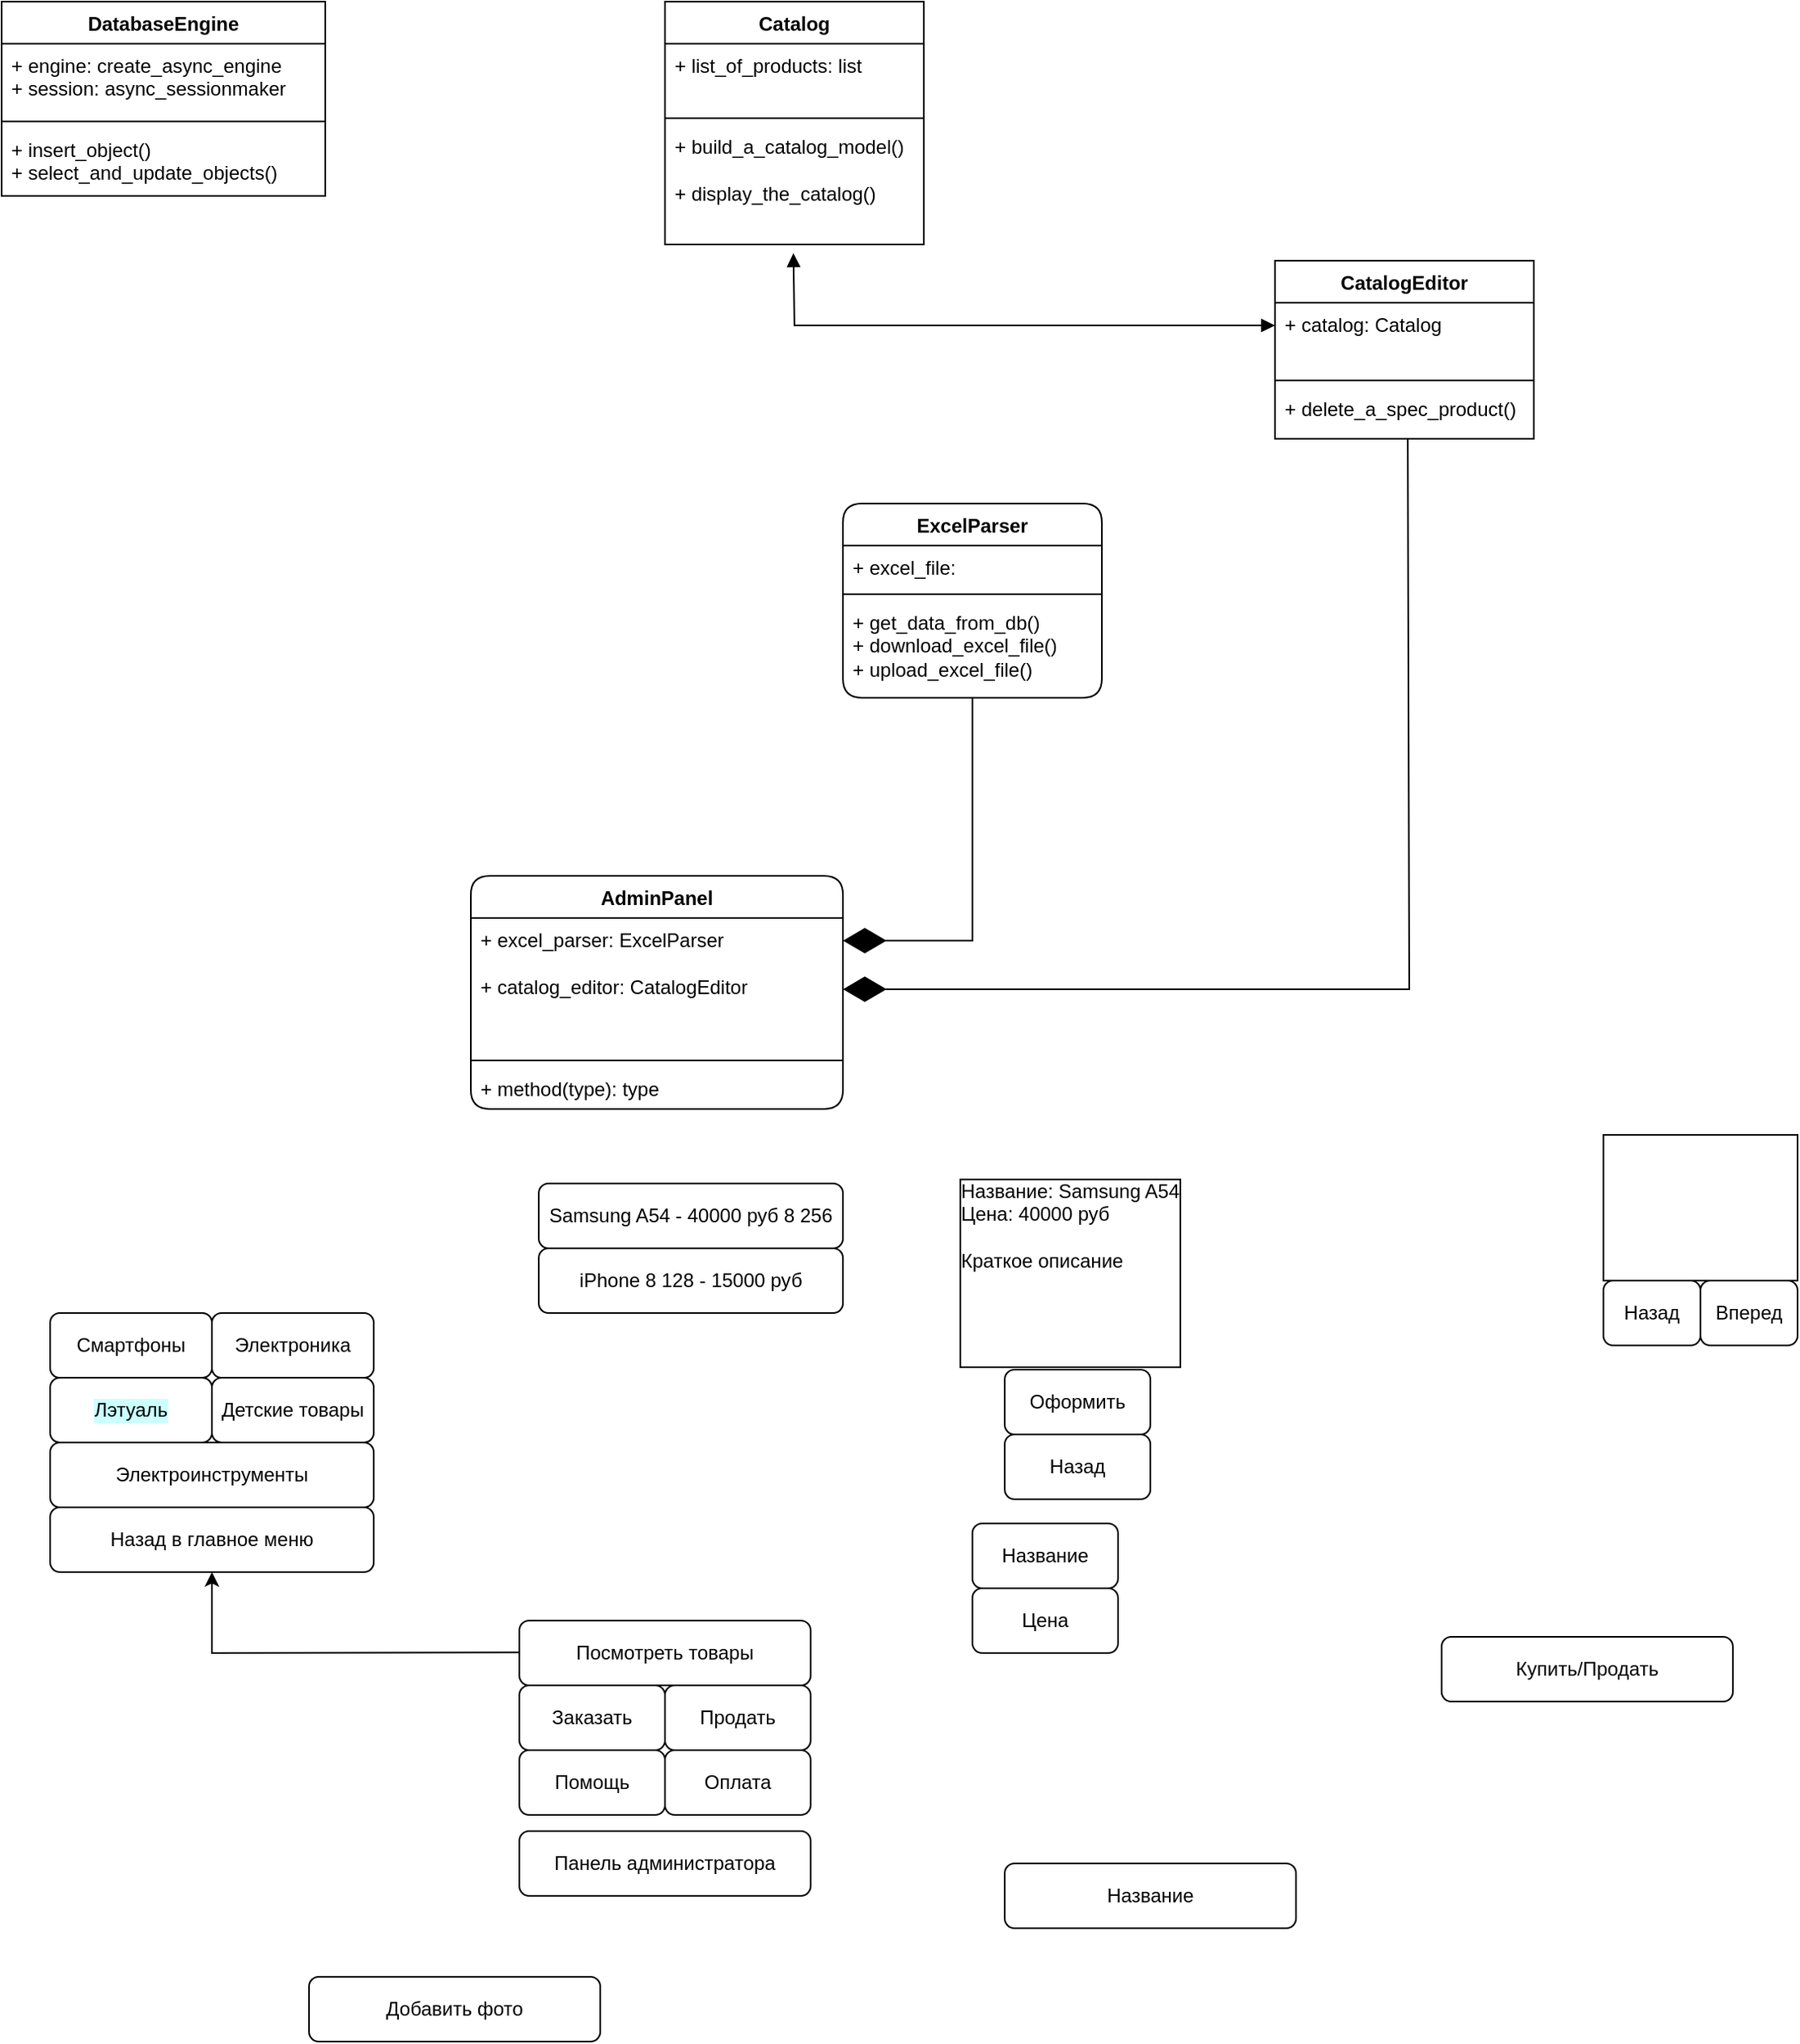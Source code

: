 <mxfile version="23.1.2" type="github">
  <diagram name="Страница — 1" id="KIN2gG-zfyWFB8LVaXYR">
    <mxGraphModel dx="1400" dy="1904" grid="1" gridSize="10" guides="1" tooltips="1" connect="1" arrows="1" fold="1" page="1" pageScale="1" pageWidth="827" pageHeight="1169" math="0" shadow="0">
      <root>
        <mxCell id="0" />
        <mxCell id="1" parent="0" />
        <mxCell id="YPTnmHulrE8OL0PcrKvO-1" value="AdminPanel" style="swimlane;fontStyle=1;align=center;verticalAlign=top;childLayout=stackLayout;horizontal=1;startSize=26;horizontalStack=0;resizeParent=1;resizeParentMax=0;resizeLast=0;collapsible=1;marginBottom=0;whiteSpace=wrap;html=1;rounded=1;" vertex="1" parent="1">
          <mxGeometry x="330" y="240" width="230" height="144" as="geometry" />
        </mxCell>
        <mxCell id="YPTnmHulrE8OL0PcrKvO-2" value="+ excel_parser: ExcelParser&lt;br&gt;&lt;br&gt;+ catalog_editor: CatalogEditor" style="text;strokeColor=none;fillColor=none;align=left;verticalAlign=top;spacingLeft=4;spacingRight=4;overflow=hidden;rotatable=0;points=[[0,0.5],[1,0.5]];portConstraint=eastwest;whiteSpace=wrap;html=1;" vertex="1" parent="YPTnmHulrE8OL0PcrKvO-1">
          <mxGeometry y="26" width="230" height="84" as="geometry" />
        </mxCell>
        <mxCell id="YPTnmHulrE8OL0PcrKvO-3" value="" style="line;strokeWidth=1;fillColor=none;align=left;verticalAlign=middle;spacingTop=-1;spacingLeft=3;spacingRight=3;rotatable=0;labelPosition=right;points=[];portConstraint=eastwest;strokeColor=inherit;" vertex="1" parent="YPTnmHulrE8OL0PcrKvO-1">
          <mxGeometry y="110" width="230" height="8" as="geometry" />
        </mxCell>
        <mxCell id="YPTnmHulrE8OL0PcrKvO-4" value="+ method(type): type" style="text;strokeColor=none;fillColor=none;align=left;verticalAlign=top;spacingLeft=4;spacingRight=4;overflow=hidden;rotatable=0;points=[[0,0.5],[1,0.5]];portConstraint=eastwest;whiteSpace=wrap;html=1;" vertex="1" parent="YPTnmHulrE8OL0PcrKvO-1">
          <mxGeometry y="118" width="230" height="26" as="geometry" />
        </mxCell>
        <mxCell id="YPTnmHulrE8OL0PcrKvO-5" value="" style="endArrow=diamondThin;endFill=1;endSize=24;html=1;rounded=0;" edge="1" parent="1" source="YPTnmHulrE8OL0PcrKvO-9">
          <mxGeometry width="160" relative="1" as="geometry">
            <mxPoint x="640" y="160" as="sourcePoint" />
            <mxPoint x="560" y="280" as="targetPoint" />
            <Array as="points">
              <mxPoint x="640" y="280" />
            </Array>
          </mxGeometry>
        </mxCell>
        <mxCell id="YPTnmHulrE8OL0PcrKvO-6" value="ExcelParser" style="swimlane;fontStyle=1;align=center;verticalAlign=top;childLayout=stackLayout;horizontal=1;startSize=26;horizontalStack=0;resizeParent=1;resizeParentMax=0;resizeLast=0;collapsible=1;marginBottom=0;whiteSpace=wrap;html=1;rounded=1;" vertex="1" parent="1">
          <mxGeometry x="560" y="10" width="160" height="120" as="geometry" />
        </mxCell>
        <mxCell id="YPTnmHulrE8OL0PcrKvO-7" value="+ excel_file:&amp;nbsp;" style="text;strokeColor=none;fillColor=none;align=left;verticalAlign=top;spacingLeft=4;spacingRight=4;overflow=hidden;rotatable=0;points=[[0,0.5],[1,0.5]];portConstraint=eastwest;whiteSpace=wrap;html=1;" vertex="1" parent="YPTnmHulrE8OL0PcrKvO-6">
          <mxGeometry y="26" width="160" height="26" as="geometry" />
        </mxCell>
        <mxCell id="YPTnmHulrE8OL0PcrKvO-8" value="" style="line;strokeWidth=1;fillColor=none;align=left;verticalAlign=middle;spacingTop=-1;spacingLeft=3;spacingRight=3;rotatable=0;labelPosition=right;points=[];portConstraint=eastwest;strokeColor=inherit;" vertex="1" parent="YPTnmHulrE8OL0PcrKvO-6">
          <mxGeometry y="52" width="160" height="8" as="geometry" />
        </mxCell>
        <mxCell id="YPTnmHulrE8OL0PcrKvO-9" value="+ get_data_from_db()&lt;br&gt;+ download_excel_file()&lt;br&gt;+ upload_excel_file()" style="text;strokeColor=none;fillColor=none;align=left;verticalAlign=top;spacingLeft=4;spacingRight=4;overflow=hidden;rotatable=0;points=[[0,0.5],[1,0.5]];portConstraint=eastwest;whiteSpace=wrap;html=1;" vertex="1" parent="YPTnmHulrE8OL0PcrKvO-6">
          <mxGeometry y="60" width="160" height="60" as="geometry" />
        </mxCell>
        <mxCell id="YPTnmHulrE8OL0PcrKvO-10" value="" style="endArrow=diamondThin;endFill=1;endSize=24;html=1;rounded=0;exitX=0.513;exitY=1;exitDx=0;exitDy=0;exitPerimeter=0;" edge="1" parent="1" source="YPTnmHulrE8OL0PcrKvO-14">
          <mxGeometry width="160" relative="1" as="geometry">
            <mxPoint x="910" y="-10" as="sourcePoint" />
            <mxPoint x="560" y="310" as="targetPoint" />
            <Array as="points">
              <mxPoint x="910" y="310" />
              <mxPoint x="770" y="310" />
            </Array>
          </mxGeometry>
        </mxCell>
        <mxCell id="YPTnmHulrE8OL0PcrKvO-11" value="CatalogEditor" style="swimlane;fontStyle=1;align=center;verticalAlign=top;childLayout=stackLayout;horizontal=1;startSize=26;horizontalStack=0;resizeParent=1;resizeParentMax=0;resizeLast=0;collapsible=1;marginBottom=0;whiteSpace=wrap;html=1;" vertex="1" parent="1">
          <mxGeometry x="827" y="-140" width="160" height="110" as="geometry" />
        </mxCell>
        <mxCell id="YPTnmHulrE8OL0PcrKvO-12" value="+ catalog: Catalog&amp;nbsp;" style="text;strokeColor=none;fillColor=none;align=left;verticalAlign=top;spacingLeft=4;spacingRight=4;overflow=hidden;rotatable=0;points=[[0,0.5],[1,0.5]];portConstraint=eastwest;whiteSpace=wrap;html=1;" vertex="1" parent="YPTnmHulrE8OL0PcrKvO-11">
          <mxGeometry y="26" width="160" height="44" as="geometry" />
        </mxCell>
        <mxCell id="YPTnmHulrE8OL0PcrKvO-13" value="" style="line;strokeWidth=1;fillColor=none;align=left;verticalAlign=middle;spacingTop=-1;spacingLeft=3;spacingRight=3;rotatable=0;labelPosition=right;points=[];portConstraint=eastwest;strokeColor=inherit;" vertex="1" parent="YPTnmHulrE8OL0PcrKvO-11">
          <mxGeometry y="70" width="160" height="8" as="geometry" />
        </mxCell>
        <mxCell id="YPTnmHulrE8OL0PcrKvO-14" value="+ delete_a_spec_product()&amp;nbsp;" style="text;strokeColor=none;fillColor=none;align=left;verticalAlign=top;spacingLeft=4;spacingRight=4;overflow=hidden;rotatable=0;points=[[0,0.5],[1,0.5]];portConstraint=eastwest;whiteSpace=wrap;html=1;" vertex="1" parent="YPTnmHulrE8OL0PcrKvO-11">
          <mxGeometry y="78" width="160" height="32" as="geometry" />
        </mxCell>
        <mxCell id="YPTnmHulrE8OL0PcrKvO-18" value="" style="endArrow=block;startArrow=block;endFill=1;startFill=1;html=1;rounded=0;exitX=0.496;exitY=1.073;exitDx=0;exitDy=0;exitPerimeter=0;" edge="1" parent="1" source="YPTnmHulrE8OL0PcrKvO-22">
          <mxGeometry width="160" relative="1" as="geometry">
            <mxPoint x="530" y="-130" as="sourcePoint" />
            <mxPoint x="827" y="-100" as="targetPoint" />
            <Array as="points">
              <mxPoint x="530" y="-100" />
            </Array>
          </mxGeometry>
        </mxCell>
        <mxCell id="YPTnmHulrE8OL0PcrKvO-19" value="Catalog" style="swimlane;fontStyle=1;align=center;verticalAlign=top;childLayout=stackLayout;horizontal=1;startSize=26;horizontalStack=0;resizeParent=1;resizeParentMax=0;resizeLast=0;collapsible=1;marginBottom=0;whiteSpace=wrap;html=1;" vertex="1" parent="1">
          <mxGeometry x="450" y="-300" width="160" height="150" as="geometry" />
        </mxCell>
        <mxCell id="YPTnmHulrE8OL0PcrKvO-20" value="+ list_of_products: list" style="text;strokeColor=none;fillColor=none;align=left;verticalAlign=top;spacingLeft=4;spacingRight=4;overflow=hidden;rotatable=0;points=[[0,0.5],[1,0.5]];portConstraint=eastwest;whiteSpace=wrap;html=1;" vertex="1" parent="YPTnmHulrE8OL0PcrKvO-19">
          <mxGeometry y="26" width="160" height="42" as="geometry" />
        </mxCell>
        <mxCell id="YPTnmHulrE8OL0PcrKvO-21" value="" style="line;strokeWidth=1;fillColor=none;align=left;verticalAlign=middle;spacingTop=-1;spacingLeft=3;spacingRight=3;rotatable=0;labelPosition=right;points=[];portConstraint=eastwest;strokeColor=inherit;" vertex="1" parent="YPTnmHulrE8OL0PcrKvO-19">
          <mxGeometry y="68" width="160" height="8" as="geometry" />
        </mxCell>
        <mxCell id="YPTnmHulrE8OL0PcrKvO-22" value="+ build_a_catalog_model()&lt;br&gt;&lt;br&gt;+ display_the_catalog()" style="text;strokeColor=none;fillColor=none;align=left;verticalAlign=top;spacingLeft=4;spacingRight=4;overflow=hidden;rotatable=0;points=[[0,0.5],[1,0.5]];portConstraint=eastwest;whiteSpace=wrap;html=1;" vertex="1" parent="YPTnmHulrE8OL0PcrKvO-19">
          <mxGeometry y="76" width="160" height="74" as="geometry" />
        </mxCell>
        <mxCell id="YPTnmHulrE8OL0PcrKvO-23" value="DatabaseEngine" style="swimlane;fontStyle=1;align=center;verticalAlign=top;childLayout=stackLayout;horizontal=1;startSize=26;horizontalStack=0;resizeParent=1;resizeParentMax=0;resizeLast=0;collapsible=1;marginBottom=0;whiteSpace=wrap;html=1;" vertex="1" parent="1">
          <mxGeometry x="40" y="-300" width="200" height="120" as="geometry" />
        </mxCell>
        <mxCell id="YPTnmHulrE8OL0PcrKvO-24" value="+ engine: create_async_engine&lt;br&gt;+ session: async_sessionmaker" style="text;strokeColor=none;fillColor=none;align=left;verticalAlign=top;spacingLeft=4;spacingRight=4;overflow=hidden;rotatable=0;points=[[0,0.5],[1,0.5]];portConstraint=eastwest;whiteSpace=wrap;html=1;" vertex="1" parent="YPTnmHulrE8OL0PcrKvO-23">
          <mxGeometry y="26" width="200" height="44" as="geometry" />
        </mxCell>
        <mxCell id="YPTnmHulrE8OL0PcrKvO-25" value="" style="line;strokeWidth=1;fillColor=none;align=left;verticalAlign=middle;spacingTop=-1;spacingLeft=3;spacingRight=3;rotatable=0;labelPosition=right;points=[];portConstraint=eastwest;strokeColor=inherit;" vertex="1" parent="YPTnmHulrE8OL0PcrKvO-23">
          <mxGeometry y="70" width="200" height="8" as="geometry" />
        </mxCell>
        <mxCell id="YPTnmHulrE8OL0PcrKvO-26" value="+ insert_object()&lt;br&gt;+ select_and_update_objects()" style="text;strokeColor=none;fillColor=none;align=left;verticalAlign=top;spacingLeft=4;spacingRight=4;overflow=hidden;rotatable=0;points=[[0,0.5],[1,0.5]];portConstraint=eastwest;whiteSpace=wrap;html=1;" vertex="1" parent="YPTnmHulrE8OL0PcrKvO-23">
          <mxGeometry y="78" width="200" height="42" as="geometry" />
        </mxCell>
        <mxCell id="YPTnmHulrE8OL0PcrKvO-27" value="Купить/Продать" style="rounded=1;whiteSpace=wrap;html=1;" vertex="1" parent="1">
          <mxGeometry x="930" y="710" width="180" height="40" as="geometry" />
        </mxCell>
        <mxCell id="YPTnmHulrE8OL0PcrKvO-28" value="Посмотреть товары" style="rounded=1;whiteSpace=wrap;html=1;strokeWidth=1;" vertex="1" parent="1">
          <mxGeometry x="360" y="700" width="180" height="40" as="geometry" />
        </mxCell>
        <mxCell id="YPTnmHulrE8OL0PcrKvO-29" value="Помощь" style="rounded=1;whiteSpace=wrap;html=1;" vertex="1" parent="1">
          <mxGeometry x="360" y="780" width="90" height="40" as="geometry" />
        </mxCell>
        <mxCell id="YPTnmHulrE8OL0PcrKvO-30" value="Оплата" style="rounded=1;whiteSpace=wrap;html=1;" vertex="1" parent="1">
          <mxGeometry x="450" y="780" width="90" height="40" as="geometry" />
        </mxCell>
        <mxCell id="YPTnmHulrE8OL0PcrKvO-31" value="Смартфоны" style="rounded=1;whiteSpace=wrap;html=1;" vertex="1" parent="1">
          <mxGeometry x="70" y="510" width="100" height="40" as="geometry" />
        </mxCell>
        <mxCell id="YPTnmHulrE8OL0PcrKvO-32" value="Электроника" style="rounded=1;whiteSpace=wrap;html=1;" vertex="1" parent="1">
          <mxGeometry x="170" y="510" width="100" height="40" as="geometry" />
        </mxCell>
        <mxCell id="YPTnmHulrE8OL0PcrKvO-33" value="Лэтуаль" style="rounded=1;whiteSpace=wrap;html=1;labelBackgroundColor=#CCFFFF;" vertex="1" parent="1">
          <mxGeometry x="70" y="550" width="100" height="40" as="geometry" />
        </mxCell>
        <mxCell id="YPTnmHulrE8OL0PcrKvO-34" value="Детские товары" style="rounded=1;whiteSpace=wrap;html=1;labelBackgroundColor=default;" vertex="1" parent="1">
          <mxGeometry x="170" y="550" width="100" height="40" as="geometry" />
        </mxCell>
        <mxCell id="YPTnmHulrE8OL0PcrKvO-35" value="Электроинструменты" style="rounded=1;whiteSpace=wrap;html=1;" vertex="1" parent="1">
          <mxGeometry x="70" y="590" width="200" height="40" as="geometry" />
        </mxCell>
        <mxCell id="YPTnmHulrE8OL0PcrKvO-36" value="Назад в главное меню" style="rounded=1;whiteSpace=wrap;html=1;" vertex="1" parent="1">
          <mxGeometry x="70" y="630" width="200" height="40" as="geometry" />
        </mxCell>
        <mxCell id="YPTnmHulrE8OL0PcrKvO-37" value="" style="endArrow=classic;html=1;rounded=0;entryX=0.5;entryY=1;entryDx=0;entryDy=0;" edge="1" parent="1" target="YPTnmHulrE8OL0PcrKvO-36">
          <mxGeometry width="50" height="50" relative="1" as="geometry">
            <mxPoint x="360" y="719.64" as="sourcePoint" />
            <mxPoint x="170" y="680" as="targetPoint" />
            <Array as="points">
              <mxPoint x="170" y="720" />
            </Array>
          </mxGeometry>
        </mxCell>
        <mxCell id="YPTnmHulrE8OL0PcrKvO-38" value="Панель администратора" style="rounded=1;whiteSpace=wrap;html=1;" vertex="1" parent="1">
          <mxGeometry x="360" y="830" width="180" height="40" as="geometry" />
        </mxCell>
        <mxCell id="YPTnmHulrE8OL0PcrKvO-39" value="Название" style="rounded=1;whiteSpace=wrap;html=1;" vertex="1" parent="1">
          <mxGeometry x="640" y="640" width="90" height="40" as="geometry" />
        </mxCell>
        <mxCell id="YPTnmHulrE8OL0PcrKvO-40" value="Цена" style="rounded=1;whiteSpace=wrap;html=1;" vertex="1" parent="1">
          <mxGeometry x="640" y="680" width="90" height="40" as="geometry" />
        </mxCell>
        <mxCell id="YPTnmHulrE8OL0PcrKvO-41" value="Заказать" style="rounded=1;whiteSpace=wrap;html=1;" vertex="1" parent="1">
          <mxGeometry x="360" y="740" width="90" height="40" as="geometry" />
        </mxCell>
        <mxCell id="YPTnmHulrE8OL0PcrKvO-42" value="Продать" style="rounded=1;whiteSpace=wrap;html=1;" vertex="1" parent="1">
          <mxGeometry x="450" y="740" width="90" height="40" as="geometry" />
        </mxCell>
        <mxCell id="YPTnmHulrE8OL0PcrKvO-43" value="Название" style="rounded=1;whiteSpace=wrap;html=1;" vertex="1" parent="1">
          <mxGeometry x="660" y="850" width="180" height="40" as="geometry" />
        </mxCell>
        <mxCell id="YPTnmHulrE8OL0PcrKvO-44" value="Samsung A54 - 40000 руб 8 256" style="rounded=1;whiteSpace=wrap;html=1;" vertex="1" parent="1">
          <mxGeometry x="372" y="430" width="188" height="40" as="geometry" />
        </mxCell>
        <mxCell id="YPTnmHulrE8OL0PcrKvO-45" value="iPhone 8 128 - 15000 руб" style="rounded=1;whiteSpace=wrap;html=1;" vertex="1" parent="1">
          <mxGeometry x="372" y="470" width="188" height="40" as="geometry" />
        </mxCell>
        <mxCell id="YPTnmHulrE8OL0PcrKvO-46" value="Название: Samsung A54&lt;br&gt;&lt;div style=&quot;&quot;&gt;&lt;span style=&quot;background-color: initial;&quot;&gt;Цена: 40000 руб&lt;/span&gt;&lt;/div&gt;&lt;div style=&quot;&quot;&gt;&lt;span style=&quot;background-color: initial;&quot;&gt;&lt;br&gt;&lt;/span&gt;&lt;/div&gt;&lt;div style=&quot;&quot;&gt;&lt;span style=&quot;background-color: initial;&quot;&gt;Краткое описание&lt;/span&gt;&lt;/div&gt;&lt;div style=&quot;&quot;&gt;&lt;span style=&quot;background-color: initial;&quot;&gt;&lt;br&gt;&lt;/span&gt;&lt;/div&gt;&lt;div style=&quot;&quot;&gt;&lt;span style=&quot;background-color: initial;&quot;&gt;&lt;br&gt;&lt;/span&gt;&lt;/div&gt;&lt;div style=&quot;&quot;&gt;&lt;span style=&quot;background-color: initial;&quot;&gt;&lt;br&gt;&lt;/span&gt;&lt;/div&gt;&lt;div style=&quot;&quot;&gt;&lt;span style=&quot;background-color: initial;&quot;&gt;&lt;br&gt;&lt;/span&gt;&lt;/div&gt;" style="text;html=1;strokeColor=none;fillColor=none;align=left;verticalAlign=top;whiteSpace=wrap;rounded=0;labelBorderColor=default;" vertex="1" parent="1">
          <mxGeometry x="630" y="420" width="140" height="80" as="geometry" />
        </mxCell>
        <mxCell id="YPTnmHulrE8OL0PcrKvO-49" value="Добавить фото" style="rounded=1;whiteSpace=wrap;html=1;" vertex="1" parent="1">
          <mxGeometry x="230" y="920" width="180" height="40" as="geometry" />
        </mxCell>
        <mxCell id="YPTnmHulrE8OL0PcrKvO-50" value="Назад" style="rounded=1;whiteSpace=wrap;html=1;" vertex="1" parent="1">
          <mxGeometry x="660" y="585" width="90" height="40" as="geometry" />
        </mxCell>
        <mxCell id="YPTnmHulrE8OL0PcrKvO-51" value="Оформить" style="rounded=1;whiteSpace=wrap;html=1;" vertex="1" parent="1">
          <mxGeometry x="660" y="545" width="90" height="40" as="geometry" />
        </mxCell>
        <mxCell id="YPTnmHulrE8OL0PcrKvO-52" value="" style="rounded=0;whiteSpace=wrap;html=1;" vertex="1" parent="1">
          <mxGeometry x="1030" y="400" width="120" height="90" as="geometry" />
        </mxCell>
        <mxCell id="YPTnmHulrE8OL0PcrKvO-53" value="Назад" style="rounded=1;whiteSpace=wrap;html=1;" vertex="1" parent="1">
          <mxGeometry x="1030" y="490" width="60" height="40" as="geometry" />
        </mxCell>
        <mxCell id="YPTnmHulrE8OL0PcrKvO-54" value="Вперед" style="rounded=1;whiteSpace=wrap;html=1;" vertex="1" parent="1">
          <mxGeometry x="1090" y="490" width="60" height="40" as="geometry" />
        </mxCell>
      </root>
    </mxGraphModel>
  </diagram>
</mxfile>
